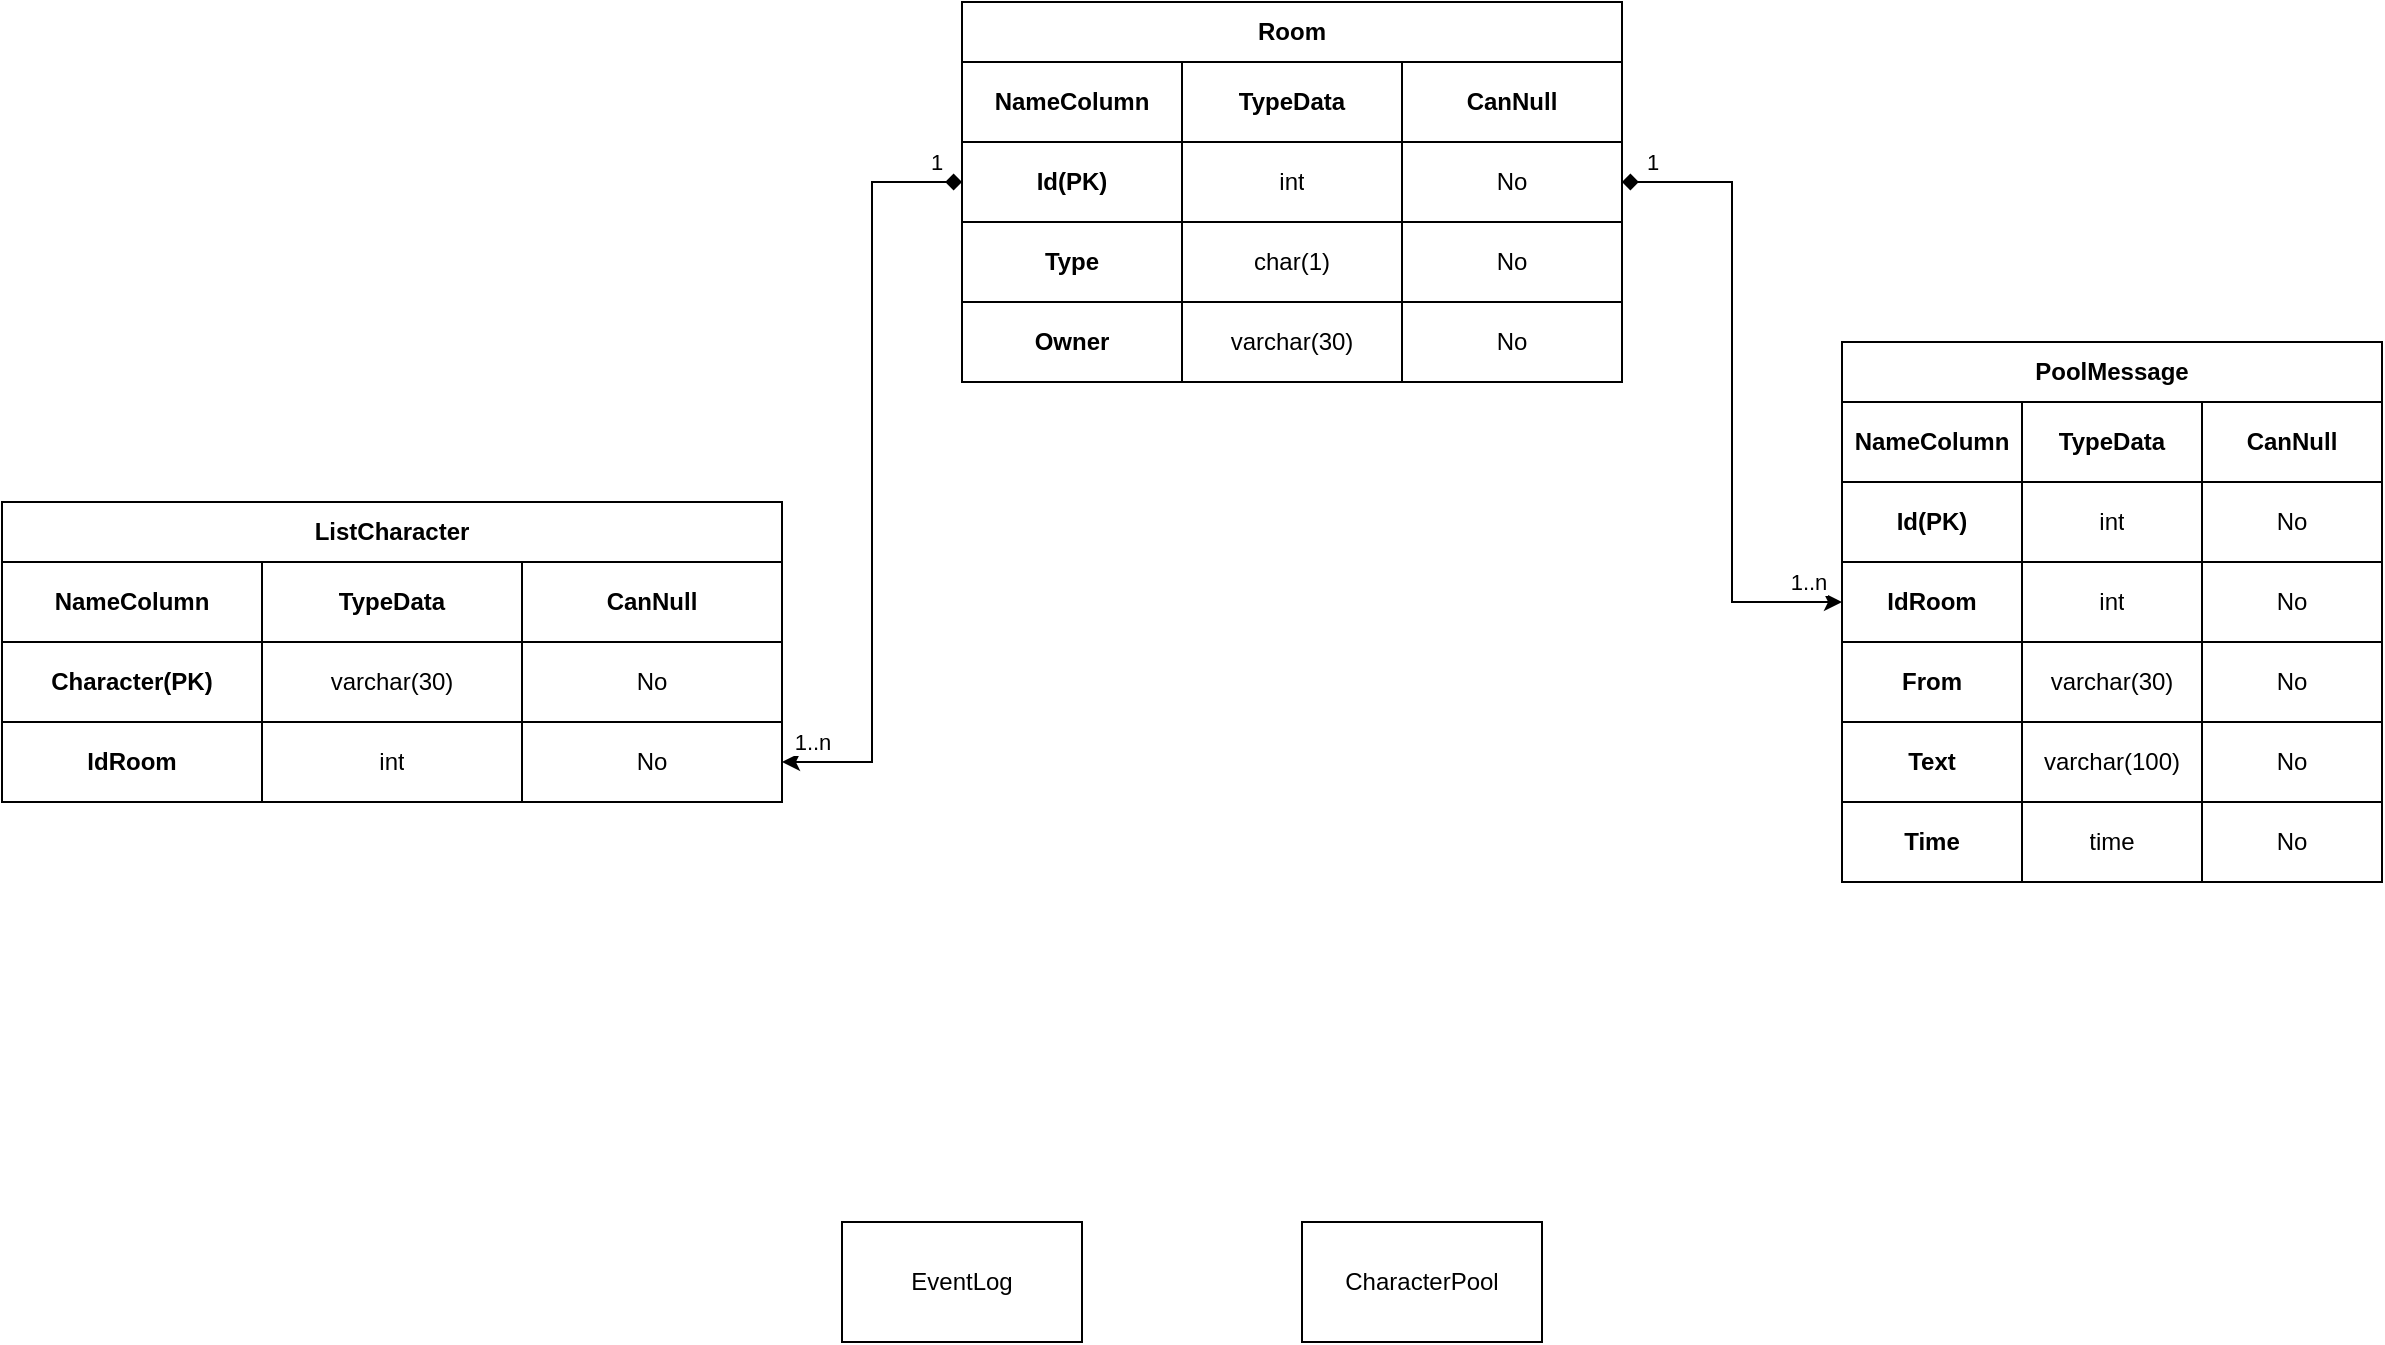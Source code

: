 <mxfile version="13.7.9" type="device"><diagram id="tyNoCBiTAqUXlUK9JIm7" name="Page-1"><mxGraphModel dx="1707" dy="1002" grid="1" gridSize="10" guides="1" tooltips="1" connect="1" arrows="1" fold="1" page="1" pageScale="1" pageWidth="850" pageHeight="1100" math="0" shadow="0"><root><mxCell id="0"/><mxCell id="1" parent="0"/><mxCell id="cmOzAsxqptFj-p7Q-zGn-1" value="Room" style="shape=table;html=1;whiteSpace=wrap;startSize=30;container=1;collapsible=0;childLayout=tableLayout;fontStyle=1;align=center;" parent="1" vertex="1"><mxGeometry x="500" y="50" width="330" height="190" as="geometry"/></mxCell><mxCell id="cmOzAsxqptFj-p7Q-zGn-64" style="shape=partialRectangle;html=1;whiteSpace=wrap;collapsible=0;dropTarget=0;pointerEvents=0;fillColor=none;top=0;left=0;bottom=0;right=0;points=[[0,0.5],[1,0.5]];portConstraint=eastwest;" parent="cmOzAsxqptFj-p7Q-zGn-1" vertex="1"><mxGeometry y="30" width="330" height="40" as="geometry"/></mxCell><mxCell id="cmOzAsxqptFj-p7Q-zGn-65" value="&lt;b&gt;NameColumn&lt;/b&gt;" style="shape=partialRectangle;html=1;whiteSpace=wrap;connectable=0;fillColor=none;top=0;left=0;bottom=0;right=0;overflow=hidden;" parent="cmOzAsxqptFj-p7Q-zGn-64" vertex="1"><mxGeometry width="110" height="40" as="geometry"/></mxCell><mxCell id="cmOzAsxqptFj-p7Q-zGn-71" value="&lt;b&gt;TypeData&lt;/b&gt;" style="shape=partialRectangle;html=1;whiteSpace=wrap;connectable=0;fillColor=none;top=0;left=0;bottom=0;right=0;overflow=hidden;" parent="cmOzAsxqptFj-p7Q-zGn-64" vertex="1"><mxGeometry x="110" width="110" height="40" as="geometry"/></mxCell><mxCell id="cmOzAsxqptFj-p7Q-zGn-74" value="&lt;b&gt;CanNull&lt;/b&gt;" style="shape=partialRectangle;html=1;whiteSpace=wrap;connectable=0;fillColor=none;top=0;left=0;bottom=0;right=0;overflow=hidden;" parent="cmOzAsxqptFj-p7Q-zGn-64" vertex="1"><mxGeometry x="220" width="110" height="40" as="geometry"/></mxCell><mxCell id="cmOzAsxqptFj-p7Q-zGn-2" value="" style="shape=partialRectangle;html=1;whiteSpace=wrap;collapsible=0;dropTarget=0;pointerEvents=0;fillColor=none;top=0;left=0;bottom=0;right=0;points=[[0,0.5],[1,0.5]];portConstraint=eastwest;" parent="cmOzAsxqptFj-p7Q-zGn-1" vertex="1"><mxGeometry y="70" width="330" height="40" as="geometry"/></mxCell><mxCell id="cmOzAsxqptFj-p7Q-zGn-3" value="&lt;b&gt;Id(PK)&lt;/b&gt;" style="shape=partialRectangle;html=1;whiteSpace=wrap;connectable=0;fillColor=none;top=0;left=0;bottom=0;right=0;overflow=hidden;" parent="cmOzAsxqptFj-p7Q-zGn-2" vertex="1"><mxGeometry width="110" height="40" as="geometry"/></mxCell><mxCell id="cmOzAsxqptFj-p7Q-zGn-72" value="int" style="shape=partialRectangle;html=1;whiteSpace=wrap;connectable=0;fillColor=none;top=0;left=0;bottom=0;right=0;overflow=hidden;" parent="cmOzAsxqptFj-p7Q-zGn-2" vertex="1"><mxGeometry x="110" width="110" height="40" as="geometry"/></mxCell><mxCell id="cmOzAsxqptFj-p7Q-zGn-75" value="No" style="shape=partialRectangle;html=1;whiteSpace=wrap;connectable=0;fillColor=none;top=0;left=0;bottom=0;right=0;overflow=hidden;" parent="cmOzAsxqptFj-p7Q-zGn-2" vertex="1"><mxGeometry x="220" width="110" height="40" as="geometry"/></mxCell><mxCell id="cmOzAsxqptFj-p7Q-zGn-6" value="" style="shape=partialRectangle;html=1;whiteSpace=wrap;collapsible=0;dropTarget=0;pointerEvents=0;fillColor=none;top=0;left=0;bottom=0;right=0;points=[[0,0.5],[1,0.5]];portConstraint=eastwest;" parent="cmOzAsxqptFj-p7Q-zGn-1" vertex="1"><mxGeometry y="110" width="330" height="40" as="geometry"/></mxCell><mxCell id="cmOzAsxqptFj-p7Q-zGn-7" value="&lt;b&gt;Type&lt;/b&gt;" style="shape=partialRectangle;html=1;whiteSpace=wrap;connectable=0;fillColor=none;top=0;left=0;bottom=0;right=0;overflow=hidden;" parent="cmOzAsxqptFj-p7Q-zGn-6" vertex="1"><mxGeometry width="110" height="40" as="geometry"/></mxCell><mxCell id="cmOzAsxqptFj-p7Q-zGn-73" value="char(1)" style="shape=partialRectangle;html=1;whiteSpace=wrap;connectable=0;fillColor=none;top=0;left=0;bottom=0;right=0;overflow=hidden;" parent="cmOzAsxqptFj-p7Q-zGn-6" vertex="1"><mxGeometry x="110" width="110" height="40" as="geometry"/></mxCell><mxCell id="cmOzAsxqptFj-p7Q-zGn-76" value="No" style="shape=partialRectangle;html=1;whiteSpace=wrap;connectable=0;fillColor=none;top=0;left=0;bottom=0;right=0;overflow=hidden;" parent="cmOzAsxqptFj-p7Q-zGn-6" vertex="1"><mxGeometry x="220" width="110" height="40" as="geometry"/></mxCell><mxCell id="cmOzAsxqptFj-p7Q-zGn-89" style="shape=partialRectangle;html=1;whiteSpace=wrap;collapsible=0;dropTarget=0;pointerEvents=0;fillColor=none;top=0;left=0;bottom=0;right=0;points=[[0,0.5],[1,0.5]];portConstraint=eastwest;" parent="cmOzAsxqptFj-p7Q-zGn-1" vertex="1"><mxGeometry y="150" width="330" height="40" as="geometry"/></mxCell><mxCell id="cmOzAsxqptFj-p7Q-zGn-90" value="&lt;b&gt;Owner&lt;/b&gt;" style="shape=partialRectangle;html=1;whiteSpace=wrap;connectable=0;fillColor=none;top=0;left=0;bottom=0;right=0;overflow=hidden;" parent="cmOzAsxqptFj-p7Q-zGn-89" vertex="1"><mxGeometry width="110" height="40" as="geometry"/></mxCell><mxCell id="cmOzAsxqptFj-p7Q-zGn-91" value="varchar(30)" style="shape=partialRectangle;html=1;whiteSpace=wrap;connectable=0;fillColor=none;top=0;left=0;bottom=0;right=0;overflow=hidden;" parent="cmOzAsxqptFj-p7Q-zGn-89" vertex="1"><mxGeometry x="110" width="110" height="40" as="geometry"/></mxCell><mxCell id="cmOzAsxqptFj-p7Q-zGn-92" value="No" style="shape=partialRectangle;html=1;whiteSpace=wrap;connectable=0;fillColor=none;top=0;left=0;bottom=0;right=0;overflow=hidden;" parent="cmOzAsxqptFj-p7Q-zGn-89" vertex="1"><mxGeometry x="220" width="110" height="40" as="geometry"/></mxCell><mxCell id="cmOzAsxqptFj-p7Q-zGn-27" value="PoolMessage" style="shape=table;html=1;whiteSpace=wrap;startSize=30;container=1;collapsible=0;childLayout=tableLayout;fontStyle=1;align=center;" parent="1" vertex="1"><mxGeometry x="940" y="220" width="270" height="270" as="geometry"/></mxCell><mxCell id="cmOzAsxqptFj-p7Q-zGn-66" style="shape=partialRectangle;html=1;whiteSpace=wrap;collapsible=0;dropTarget=0;pointerEvents=0;fillColor=none;top=0;left=0;bottom=0;right=0;points=[[0,0.5],[1,0.5]];portConstraint=eastwest;" parent="cmOzAsxqptFj-p7Q-zGn-27" vertex="1"><mxGeometry y="30" width="270" height="40" as="geometry"/></mxCell><mxCell id="cmOzAsxqptFj-p7Q-zGn-67" value="&lt;b&gt;NameColumn&lt;/b&gt;" style="shape=partialRectangle;html=1;whiteSpace=wrap;connectable=0;fillColor=none;top=0;left=0;bottom=0;right=0;overflow=hidden;" parent="cmOzAsxqptFj-p7Q-zGn-66" vertex="1"><mxGeometry width="90" height="40" as="geometry"/></mxCell><mxCell id="cmOzAsxqptFj-p7Q-zGn-77" value="&lt;b&gt;TypeData&lt;/b&gt;" style="shape=partialRectangle;html=1;whiteSpace=wrap;connectable=0;fillColor=none;top=0;left=0;bottom=0;right=0;overflow=hidden;" parent="cmOzAsxqptFj-p7Q-zGn-66" vertex="1"><mxGeometry x="90" width="90" height="40" as="geometry"/></mxCell><mxCell id="cmOzAsxqptFj-p7Q-zGn-83" value="&lt;b&gt;CanNull&lt;/b&gt;" style="shape=partialRectangle;html=1;whiteSpace=wrap;connectable=0;fillColor=none;top=0;left=0;bottom=0;right=0;overflow=hidden;" parent="cmOzAsxqptFj-p7Q-zGn-66" vertex="1"><mxGeometry x="180" width="90" height="40" as="geometry"/></mxCell><mxCell id="cmOzAsxqptFj-p7Q-zGn-28" value="" style="shape=partialRectangle;html=1;whiteSpace=wrap;collapsible=0;dropTarget=0;pointerEvents=0;fillColor=none;top=0;left=0;bottom=0;right=0;points=[[0,0.5],[1,0.5]];portConstraint=eastwest;" parent="cmOzAsxqptFj-p7Q-zGn-27" vertex="1"><mxGeometry y="70" width="270" height="40" as="geometry"/></mxCell><mxCell id="cmOzAsxqptFj-p7Q-zGn-43" value="&lt;b&gt;Id(PK)&lt;/b&gt;" style="shape=partialRectangle;html=1;whiteSpace=wrap;connectable=0;fillColor=none;top=0;left=0;bottom=0;right=0;overflow=hidden;" parent="cmOzAsxqptFj-p7Q-zGn-28" vertex="1"><mxGeometry width="90" height="40" as="geometry"/></mxCell><mxCell id="cmOzAsxqptFj-p7Q-zGn-78" value="int" style="shape=partialRectangle;html=1;whiteSpace=wrap;connectable=0;fillColor=none;top=0;left=0;bottom=0;right=0;overflow=hidden;" parent="cmOzAsxqptFj-p7Q-zGn-28" vertex="1"><mxGeometry x="90" width="90" height="40" as="geometry"/></mxCell><mxCell id="cmOzAsxqptFj-p7Q-zGn-84" value="No" style="shape=partialRectangle;html=1;whiteSpace=wrap;connectable=0;fillColor=none;top=0;left=0;bottom=0;right=0;overflow=hidden;" parent="cmOzAsxqptFj-p7Q-zGn-28" vertex="1"><mxGeometry x="180" width="90" height="40" as="geometry"/></mxCell><mxCell id="cmOzAsxqptFj-p7Q-zGn-32" value="" style="shape=partialRectangle;html=1;whiteSpace=wrap;collapsible=0;dropTarget=0;pointerEvents=0;fillColor=none;top=0;left=0;bottom=0;right=0;points=[[0,0.5],[1,0.5]];portConstraint=eastwest;" parent="cmOzAsxqptFj-p7Q-zGn-27" vertex="1"><mxGeometry y="110" width="270" height="40" as="geometry"/></mxCell><mxCell id="cmOzAsxqptFj-p7Q-zGn-44" value="&lt;b&gt;IdRoom&lt;/b&gt;" style="shape=partialRectangle;html=1;whiteSpace=wrap;connectable=0;fillColor=none;top=0;left=0;bottom=0;right=0;overflow=hidden;" parent="cmOzAsxqptFj-p7Q-zGn-32" vertex="1"><mxGeometry width="90" height="40" as="geometry"/></mxCell><mxCell id="cmOzAsxqptFj-p7Q-zGn-79" value="int" style="shape=partialRectangle;html=1;whiteSpace=wrap;connectable=0;fillColor=none;top=0;left=0;bottom=0;right=0;overflow=hidden;" parent="cmOzAsxqptFj-p7Q-zGn-32" vertex="1"><mxGeometry x="90" width="90" height="40" as="geometry"/></mxCell><mxCell id="cmOzAsxqptFj-p7Q-zGn-85" value="No" style="shape=partialRectangle;html=1;whiteSpace=wrap;connectable=0;fillColor=none;top=0;left=0;bottom=0;right=0;overflow=hidden;" parent="cmOzAsxqptFj-p7Q-zGn-32" vertex="1"><mxGeometry x="180" width="90" height="40" as="geometry"/></mxCell><mxCell id="cmOzAsxqptFj-p7Q-zGn-36" value="" style="shape=partialRectangle;html=1;whiteSpace=wrap;collapsible=0;dropTarget=0;pointerEvents=0;fillColor=none;top=0;left=0;bottom=0;right=0;points=[[0,0.5],[1,0.5]];portConstraint=eastwest;" parent="cmOzAsxqptFj-p7Q-zGn-27" vertex="1"><mxGeometry y="150" width="270" height="40" as="geometry"/></mxCell><mxCell id="cmOzAsxqptFj-p7Q-zGn-45" value="&lt;b&gt;From&lt;/b&gt;" style="shape=partialRectangle;html=1;whiteSpace=wrap;connectable=0;fillColor=none;top=0;left=0;bottom=0;right=0;overflow=hidden;" parent="cmOzAsxqptFj-p7Q-zGn-36" vertex="1"><mxGeometry width="90" height="40" as="geometry"/></mxCell><mxCell id="cmOzAsxqptFj-p7Q-zGn-80" value="varchar(30)" style="shape=partialRectangle;html=1;whiteSpace=wrap;connectable=0;fillColor=none;top=0;left=0;bottom=0;right=0;overflow=hidden;" parent="cmOzAsxqptFj-p7Q-zGn-36" vertex="1"><mxGeometry x="90" width="90" height="40" as="geometry"/></mxCell><mxCell id="cmOzAsxqptFj-p7Q-zGn-86" value="No" style="shape=partialRectangle;html=1;whiteSpace=wrap;connectable=0;fillColor=none;top=0;left=0;bottom=0;right=0;overflow=hidden;" parent="cmOzAsxqptFj-p7Q-zGn-36" vertex="1"><mxGeometry x="180" width="90" height="40" as="geometry"/></mxCell><mxCell id="cmOzAsxqptFj-p7Q-zGn-50" style="shape=partialRectangle;html=1;whiteSpace=wrap;collapsible=0;dropTarget=0;pointerEvents=0;fillColor=none;top=0;left=0;bottom=0;right=0;points=[[0,0.5],[1,0.5]];portConstraint=eastwest;" parent="cmOzAsxqptFj-p7Q-zGn-27" vertex="1"><mxGeometry y="190" width="270" height="40" as="geometry"/></mxCell><mxCell id="cmOzAsxqptFj-p7Q-zGn-51" value="&lt;b&gt;Text&lt;/b&gt;" style="shape=partialRectangle;html=1;whiteSpace=wrap;connectable=0;fillColor=none;top=0;left=0;bottom=0;right=0;overflow=hidden;" parent="cmOzAsxqptFj-p7Q-zGn-50" vertex="1"><mxGeometry width="90" height="40" as="geometry"/></mxCell><mxCell id="cmOzAsxqptFj-p7Q-zGn-81" value="varchar(100)" style="shape=partialRectangle;html=1;whiteSpace=wrap;connectable=0;fillColor=none;top=0;left=0;bottom=0;right=0;overflow=hidden;" parent="cmOzAsxqptFj-p7Q-zGn-50" vertex="1"><mxGeometry x="90" width="90" height="40" as="geometry"/></mxCell><mxCell id="cmOzAsxqptFj-p7Q-zGn-87" value="No" style="shape=partialRectangle;html=1;whiteSpace=wrap;connectable=0;fillColor=none;top=0;left=0;bottom=0;right=0;overflow=hidden;" parent="cmOzAsxqptFj-p7Q-zGn-50" vertex="1"><mxGeometry x="180" width="90" height="40" as="geometry"/></mxCell><mxCell id="cmOzAsxqptFj-p7Q-zGn-54" style="shape=partialRectangle;html=1;whiteSpace=wrap;collapsible=0;dropTarget=0;pointerEvents=0;fillColor=none;top=0;left=0;bottom=0;right=0;points=[[0,0.5],[1,0.5]];portConstraint=eastwest;" parent="cmOzAsxqptFj-p7Q-zGn-27" vertex="1"><mxGeometry y="230" width="270" height="40" as="geometry"/></mxCell><mxCell id="cmOzAsxqptFj-p7Q-zGn-55" value="&lt;b&gt;Time&lt;/b&gt;" style="shape=partialRectangle;html=1;whiteSpace=wrap;connectable=0;fillColor=none;top=0;left=0;bottom=0;right=0;overflow=hidden;" parent="cmOzAsxqptFj-p7Q-zGn-54" vertex="1"><mxGeometry width="90" height="40" as="geometry"/></mxCell><mxCell id="cmOzAsxqptFj-p7Q-zGn-82" value="time" style="shape=partialRectangle;html=1;whiteSpace=wrap;connectable=0;fillColor=none;top=0;left=0;bottom=0;right=0;overflow=hidden;" parent="cmOzAsxqptFj-p7Q-zGn-54" vertex="1"><mxGeometry x="90" width="90" height="40" as="geometry"/></mxCell><mxCell id="cmOzAsxqptFj-p7Q-zGn-88" value="No" style="shape=partialRectangle;html=1;whiteSpace=wrap;connectable=0;fillColor=none;top=0;left=0;bottom=0;right=0;overflow=hidden;" parent="cmOzAsxqptFj-p7Q-zGn-54" vertex="1"><mxGeometry x="180" width="90" height="40" as="geometry"/></mxCell><mxCell id="cmOzAsxqptFj-p7Q-zGn-14" value="ListCharacter" style="shape=table;html=1;whiteSpace=wrap;startSize=30;container=1;collapsible=0;childLayout=tableLayout;fontStyle=1;align=center;" parent="1" vertex="1"><mxGeometry x="20" y="300" width="390" height="150" as="geometry"/></mxCell><mxCell id="cmOzAsxqptFj-p7Q-zGn-61" style="shape=partialRectangle;html=1;whiteSpace=wrap;collapsible=0;dropTarget=0;pointerEvents=0;fillColor=none;top=0;left=0;bottom=0;right=0;points=[[0,0.5],[1,0.5]];portConstraint=eastwest;" parent="cmOzAsxqptFj-p7Q-zGn-14" vertex="1"><mxGeometry y="30" width="390" height="40" as="geometry"/></mxCell><mxCell id="cmOzAsxqptFj-p7Q-zGn-62" value="&lt;b&gt;NameColumn&lt;/b&gt;" style="shape=partialRectangle;html=1;whiteSpace=wrap;connectable=0;fillColor=none;top=0;left=0;bottom=0;right=0;overflow=hidden;" parent="cmOzAsxqptFj-p7Q-zGn-61" vertex="1"><mxGeometry width="130" height="40" as="geometry"/></mxCell><mxCell id="cmOzAsxqptFj-p7Q-zGn-63" value="&lt;b&gt;TypeData&lt;/b&gt;" style="shape=partialRectangle;html=1;whiteSpace=wrap;connectable=0;fillColor=none;top=0;left=0;bottom=0;right=0;overflow=hidden;" parent="cmOzAsxqptFj-p7Q-zGn-61" vertex="1"><mxGeometry x="130" width="130" height="40" as="geometry"/></mxCell><mxCell id="cmOzAsxqptFj-p7Q-zGn-68" value="&lt;b&gt;CanNull&lt;/b&gt;" style="shape=partialRectangle;html=1;whiteSpace=wrap;connectable=0;fillColor=none;top=0;left=0;bottom=0;right=0;overflow=hidden;" parent="cmOzAsxqptFj-p7Q-zGn-61" vertex="1"><mxGeometry x="260" width="130" height="40" as="geometry"/></mxCell><mxCell id="cmOzAsxqptFj-p7Q-zGn-15" value="" style="shape=partialRectangle;html=1;whiteSpace=wrap;collapsible=0;dropTarget=0;pointerEvents=0;fillColor=none;top=0;left=0;bottom=0;right=0;points=[[0,0.5],[1,0.5]];portConstraint=eastwest;" parent="cmOzAsxqptFj-p7Q-zGn-14" vertex="1"><mxGeometry y="70" width="390" height="40" as="geometry"/></mxCell><mxCell id="cmOzAsxqptFj-p7Q-zGn-16" value="&lt;b&gt;Character(PK)&lt;/b&gt;" style="shape=partialRectangle;html=1;whiteSpace=wrap;connectable=0;fillColor=none;top=0;left=0;bottom=0;right=0;overflow=hidden;" parent="cmOzAsxqptFj-p7Q-zGn-15" vertex="1"><mxGeometry width="130" height="40" as="geometry"/></mxCell><mxCell id="cmOzAsxqptFj-p7Q-zGn-59" value="varchar(30)" style="shape=partialRectangle;html=1;whiteSpace=wrap;connectable=0;fillColor=none;top=0;left=0;bottom=0;right=0;overflow=hidden;" parent="cmOzAsxqptFj-p7Q-zGn-15" vertex="1"><mxGeometry x="130" width="130" height="40" as="geometry"/></mxCell><mxCell id="cmOzAsxqptFj-p7Q-zGn-69" value="No" style="shape=partialRectangle;html=1;whiteSpace=wrap;connectable=0;fillColor=none;top=0;left=0;bottom=0;right=0;overflow=hidden;" parent="cmOzAsxqptFj-p7Q-zGn-15" vertex="1"><mxGeometry x="260" width="130" height="40" as="geometry"/></mxCell><mxCell id="cmOzAsxqptFj-p7Q-zGn-19" value="" style="shape=partialRectangle;html=1;whiteSpace=wrap;collapsible=0;dropTarget=0;pointerEvents=0;fillColor=none;top=0;left=0;bottom=0;right=0;points=[[0,0.5],[1,0.5]];portConstraint=eastwest;" parent="cmOzAsxqptFj-p7Q-zGn-14" vertex="1"><mxGeometry y="110" width="390" height="40" as="geometry"/></mxCell><mxCell id="cmOzAsxqptFj-p7Q-zGn-20" value="&lt;b&gt;IdRoom&lt;/b&gt;" style="shape=partialRectangle;html=1;whiteSpace=wrap;connectable=0;fillColor=none;top=0;left=0;bottom=0;right=0;overflow=hidden;" parent="cmOzAsxqptFj-p7Q-zGn-19" vertex="1"><mxGeometry width="130" height="40" as="geometry"/></mxCell><mxCell id="cmOzAsxqptFj-p7Q-zGn-60" value="int" style="shape=partialRectangle;html=1;whiteSpace=wrap;connectable=0;fillColor=none;top=0;left=0;bottom=0;right=0;overflow=hidden;" parent="cmOzAsxqptFj-p7Q-zGn-19" vertex="1"><mxGeometry x="130" width="130" height="40" as="geometry"/></mxCell><mxCell id="cmOzAsxqptFj-p7Q-zGn-70" value="No" style="shape=partialRectangle;html=1;whiteSpace=wrap;connectable=0;fillColor=none;top=0;left=0;bottom=0;right=0;overflow=hidden;" parent="cmOzAsxqptFj-p7Q-zGn-19" vertex="1"><mxGeometry x="260" width="130" height="40" as="geometry"/></mxCell><mxCell id="cmOzAsxqptFj-p7Q-zGn-103" style="edgeStyle=orthogonalEdgeStyle;rounded=0;orthogonalLoop=1;jettySize=auto;html=1;exitX=0;exitY=0.5;exitDx=0;exitDy=0;entryX=1;entryY=0.5;entryDx=0;entryDy=0;startArrow=diamond;startFill=1;" parent="1" source="cmOzAsxqptFj-p7Q-zGn-2" target="cmOzAsxqptFj-p7Q-zGn-19" edge="1"><mxGeometry relative="1" as="geometry"/></mxCell><mxCell id="cmOzAsxqptFj-p7Q-zGn-104" value="1..n" style="edgeLabel;html=1;align=center;verticalAlign=middle;resizable=0;points=[];" parent="cmOzAsxqptFj-p7Q-zGn-103" vertex="1" connectable="0"><mxGeometry x="0.459" relative="1" as="geometry"><mxPoint x="-30" y="48" as="offset"/></mxGeometry></mxCell><mxCell id="cmOzAsxqptFj-p7Q-zGn-109" value="1" style="edgeLabel;html=1;align=center;verticalAlign=middle;resizable=0;points=[];" parent="cmOzAsxqptFj-p7Q-zGn-103" vertex="1" connectable="0"><mxGeometry x="-0.93" y="-1" relative="1" as="geometry"><mxPoint y="-9" as="offset"/></mxGeometry></mxCell><mxCell id="cmOzAsxqptFj-p7Q-zGn-110" style="edgeStyle=orthogonalEdgeStyle;rounded=0;orthogonalLoop=1;jettySize=auto;html=1;exitX=1;exitY=0.5;exitDx=0;exitDy=0;entryX=0;entryY=0.5;entryDx=0;entryDy=0;startArrow=diamond;startFill=1;" parent="1" source="cmOzAsxqptFj-p7Q-zGn-2" target="cmOzAsxqptFj-p7Q-zGn-32" edge="1"><mxGeometry relative="1" as="geometry"/></mxCell><mxCell id="cmOzAsxqptFj-p7Q-zGn-111" value="1" style="edgeLabel;html=1;align=center;verticalAlign=middle;resizable=0;points=[];" parent="cmOzAsxqptFj-p7Q-zGn-110" vertex="1" connectable="0"><mxGeometry x="-0.909" y="1" relative="1" as="geometry"><mxPoint y="-9" as="offset"/></mxGeometry></mxCell><mxCell id="cmOzAsxqptFj-p7Q-zGn-112" value="1..n" style="edgeLabel;html=1;align=center;verticalAlign=middle;resizable=0;points=[];" parent="cmOzAsxqptFj-p7Q-zGn-110" vertex="1" connectable="0"><mxGeometry x="0.891" y="-2" relative="1" as="geometry"><mxPoint y="-12" as="offset"/></mxGeometry></mxCell><mxCell id="ZJ3gwBvaCDz6-BkDOWik-1" value="EventLog" style="rounded=0;whiteSpace=wrap;html=1;" vertex="1" parent="1"><mxGeometry x="440" y="660" width="120" height="60" as="geometry"/></mxCell><mxCell id="ZJ3gwBvaCDz6-BkDOWik-2" value="CharacterPool" style="rounded=0;whiteSpace=wrap;html=1;" vertex="1" parent="1"><mxGeometry x="670" y="660" width="120" height="60" as="geometry"/></mxCell></root></mxGraphModel></diagram></mxfile>
